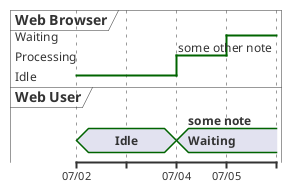 {
  "sha1": "pyqto42bl1thmx7djgneh4ksoxgj2vi",
  "insertion": {
    "when": "2024-06-04T17:28:41.885Z",
    "url": "https://forum.plantuml.net/10903/state-labels-overlap-with-participants-names",
    "user": "plantuml@gmail.com"
  }
}
@startuml
robust "Web Browser" as WB
concise "Web User" as WU

@2019/07/02
WU is Idle
WB is Idle

@2019/07/04
WU is Waiting : some note
WB is Processing : some other note

@2019/07/05
WB is Waiting
@enduml
